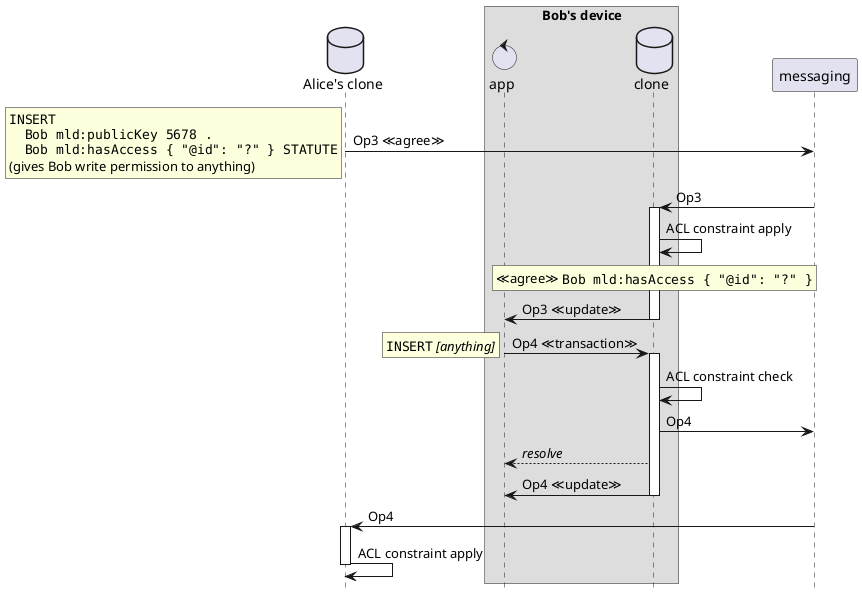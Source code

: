 @startuml
'https://plantuml.com/sequence-diagram

hide footbox

database "Alice's clone" as genesis
box Bob's device
control "app" as proc2
database "clone" as clone2
end box

genesis -> messaging: Op3 ≪agree≫
rnote left
<code>
INSERT
  Bob mld:publicKey 5678 .
  Bob mld:hasAccess { "@id": "?" } STATUTE
</code>
(gives Bob write permission to anything)
end note

messaging -> clone2 ++: Op3
clone2 -> clone2: ACL constraint apply
rnote over clone2: ≪agree≫ ""Bob mld:hasAccess { "@id": "?" }""
clone2 -> proc2 --: Op3 ≪update≫

proc2 -> clone2 ++: Op4 ≪transaction≫
rnote left: ""INSERT"" //[anything]//

clone2 -> clone2: ACL constraint check

clone2 -> messaging: Op4
clone2 --> proc2: //resolve//
clone2 -> proc2 --: Op4 ≪update≫
messaging -> genesis ++: Op4
genesis -> genesis --: ACL constraint apply

@enduml